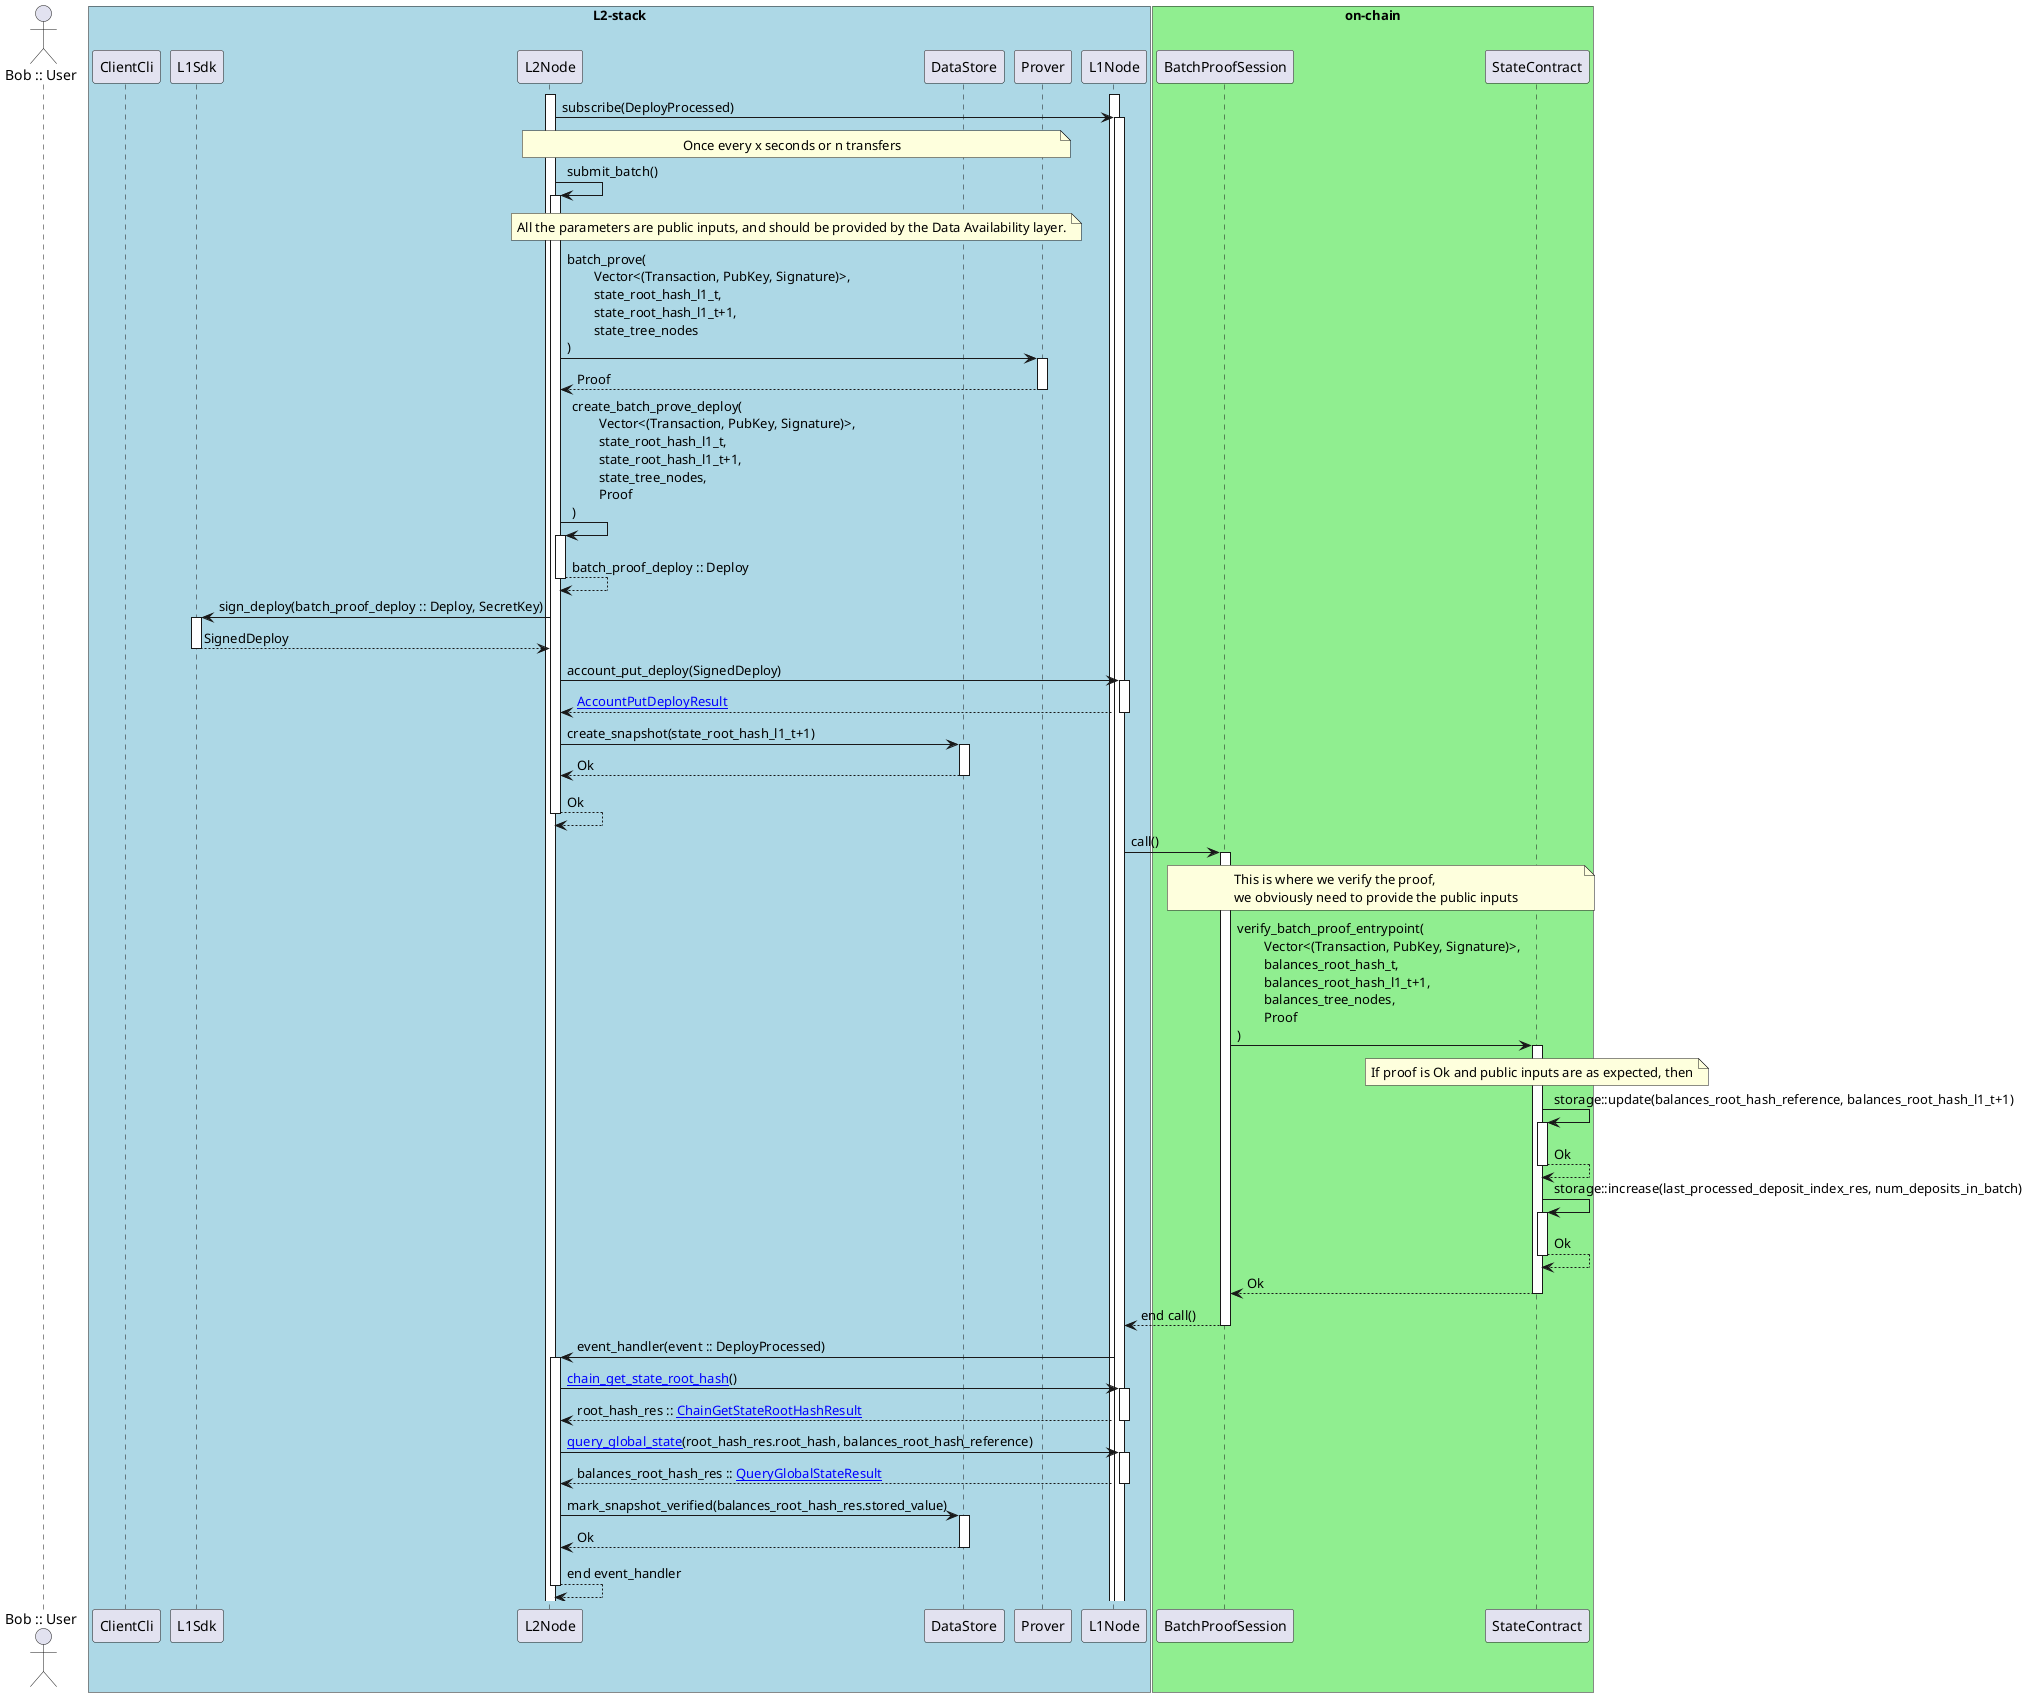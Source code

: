 @startuml
autoactivate on
actor "Bob :: User" as Bob
box "L2-stack" #LightBlue
participant ClientCli
participant L1Sdk
participant L2Node
participant DataStore
participant Prover
participant L1Node
end box
box "on-chain" #LightGreen
participant BatchProofSession
participant StateContract
end box

activate L1Node
activate L2Node

L2Node -> L1Node: subscribe(DeployProcessed)

note over L2Node, Prover
Once every x seconds or n transfers
end note

L2Node -> L2Node: submit_batch()

note over L2Node, Prover
All the parameters are public inputs, and should be provided by the Data Availability layer.
end note
L2Node -> Prover: batch_prove(\n\tVector<(Transaction, PubKey, Signature)>,\n\tstate_root_hash_l1_t,\n\tstate_root_hash_l1_t+1,\n\tstate_tree_nodes\n)
Prover --> L2Node: Proof


L2Node -> L2Node: create_batch_prove_deploy(\n\tVector<(Transaction, PubKey, Signature)>,\n\tstate_root_hash_l1_t,\n\tstate_root_hash_l1_t+1,\n\tstate_tree_nodes,\n\tProof\n)
L2Node --> L2Node: batch_proof_deploy :: Deploy

L2Node -> L1Sdk: sign_deploy(batch_proof_deploy :: Deploy, SecretKey)
L1Sdk --> L2Node: SignedDeploy

L2Node -> L1Node: account_put_deploy(SignedDeploy)
L1Node --> L2Node: [[https://docs.casper.network/developers/json-rpc/json-rpc-transactional/#account_put_deploy_result AccountPutDeployResult]]

L2Node -> DataStore: create_snapshot(state_root_hash_l1_t+1)
DataStore --> L2Node: Ok

L2Node --> L2Node: Ok

L1Node -> BatchProofSession: call()

note over BatchProofSession, StateContract
This is where we verify the proof,
we obviously need to provide the public inputs
end note

BatchProofSession -> StateContract: verify_batch_proof_entrypoint(\n\tVector<(Transaction, PubKey, Signature)>,\n\tbalances_root_hash_t,\n\tbalances_root_hash_l1_t+1,\n\tbalances_tree_nodes,\n\tProof\n)

note over StateContract, StateContract
If proof is Ok and public inputs are as expected, then
end note
StateContract -> StateContract: storage::update(balances_root_hash_reference, balances_root_hash_l1_t+1)
StateContract --> StateContract: Ok
StateContract -> StateContract: storage::increase(last_processed_deposit_index_res, num_deposits_in_batch)
StateContract --> StateContract: Ok
StateContract --> BatchProofSession: Ok 
BatchProofSession --> L1Node: end call()

L1Node -> L2Node: event_handler(event :: DeployProcessed)

L2Node -> L1Node: [[https://docs.casper.network/developers/json-rpc/json-rpc-informational/#chain-get-state-root-hash chain_get_state_root_hash]]()
L1Node --> L2Node: root_hash_res :: [[https://docs.casper.network/developers/json-rpc/json-rpc-informational/#chain_get_state_root_hash_result ChainGetStateRootHashResult]]

L2Node -> L1Node: [[https://docs.casper.network/developers/json-rpc/json-rpc-informational/#query-global-state query_global_state]](root_hash_res.root_hash, balances_root_hash_reference)
L1Node --> L2Node: balances_root_hash_res :: [[https://docs.casper.network/developers/json-rpc/json-rpc-informational/#query_global_state_result QueryGlobalStateResult]]


L2Node -> DataStore: mark_snapshot_verified(balances_root_hash_res.stored_value)
DataStore --> L2Node: Ok
L2Node --> L2Node: end event_handler

@enduml
